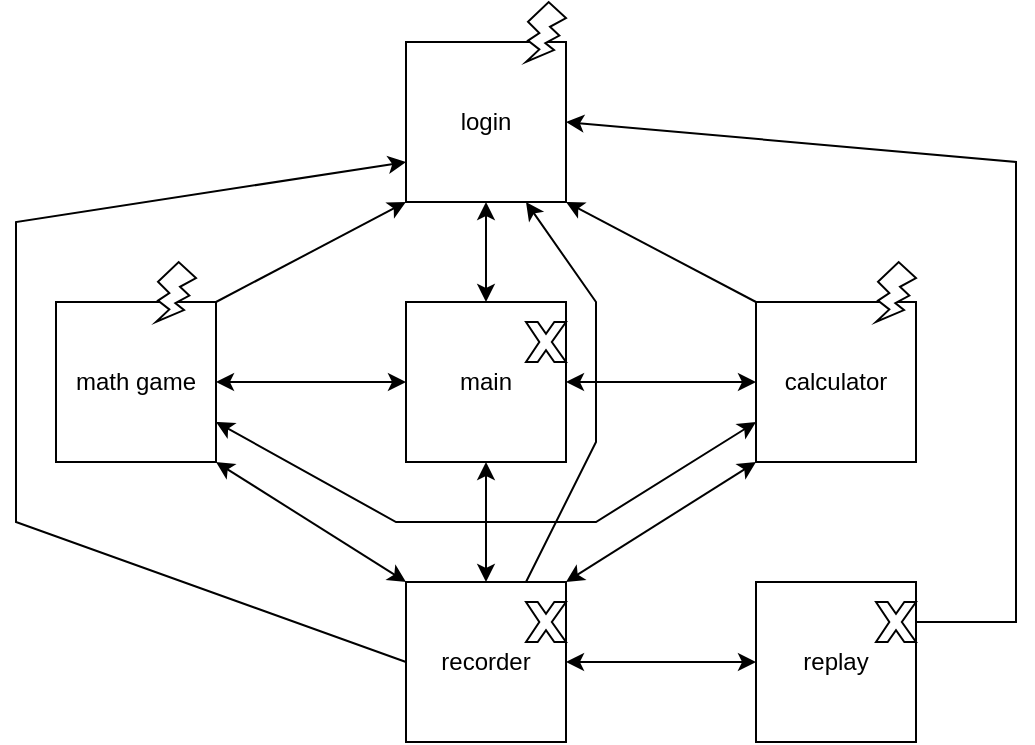 <mxfile version="22.0.8" type="github">
  <diagram name="Page-1" id="O4itmdZXXenkCTsMmOrq">
    <mxGraphModel dx="786" dy="459" grid="1" gridSize="10" guides="1" tooltips="1" connect="1" arrows="1" fold="1" page="1" pageScale="1" pageWidth="850" pageHeight="1100" math="0" shadow="0">
      <root>
        <mxCell id="0" />
        <mxCell id="1" parent="0" />
        <mxCell id="TDXqMBg0njF78tLns0CH-1" value="recorder" style="whiteSpace=wrap;html=1;aspect=fixed;" parent="1" vertex="1">
          <mxGeometry x="385" y="350" width="80" height="80" as="geometry" />
        </mxCell>
        <mxCell id="TDXqMBg0njF78tLns0CH-2" value="login" style="whiteSpace=wrap;html=1;aspect=fixed;" parent="1" vertex="1">
          <mxGeometry x="385" y="80" width="80" height="80" as="geometry" />
        </mxCell>
        <mxCell id="TDXqMBg0njF78tLns0CH-3" value="math game" style="whiteSpace=wrap;html=1;aspect=fixed;" parent="1" vertex="1">
          <mxGeometry x="210" y="210" width="80" height="80" as="geometry" />
        </mxCell>
        <mxCell id="TDXqMBg0njF78tLns0CH-4" value="calculator" style="whiteSpace=wrap;html=1;aspect=fixed;" parent="1" vertex="1">
          <mxGeometry x="560" y="210" width="80" height="80" as="geometry" />
        </mxCell>
        <mxCell id="TDXqMBg0njF78tLns0CH-5" value="replay" style="whiteSpace=wrap;html=1;aspect=fixed;" parent="1" vertex="1">
          <mxGeometry x="560" y="350" width="80" height="80" as="geometry" />
        </mxCell>
        <mxCell id="TDXqMBg0njF78tLns0CH-6" value="main" style="whiteSpace=wrap;html=1;aspect=fixed;" parent="1" vertex="1">
          <mxGeometry x="385" y="210" width="80" height="80" as="geometry" />
        </mxCell>
        <mxCell id="TDXqMBg0njF78tLns0CH-8" value="" style="endArrow=classic;startArrow=classic;html=1;rounded=0;entryX=0.5;entryY=0;entryDx=0;entryDy=0;exitX=0.5;exitY=1;exitDx=0;exitDy=0;" parent="1" source="TDXqMBg0njF78tLns0CH-6" target="TDXqMBg0njF78tLns0CH-1" edge="1">
          <mxGeometry width="50" height="50" relative="1" as="geometry">
            <mxPoint x="390" y="320" as="sourcePoint" />
            <mxPoint x="430" y="270" as="targetPoint" />
          </mxGeometry>
        </mxCell>
        <mxCell id="TDXqMBg0njF78tLns0CH-9" value="" style="endArrow=classic;startArrow=classic;html=1;rounded=0;entryX=0.5;entryY=1;entryDx=0;entryDy=0;exitX=0.5;exitY=0;exitDx=0;exitDy=0;" parent="1" source="TDXqMBg0njF78tLns0CH-6" target="TDXqMBg0njF78tLns0CH-2" edge="1">
          <mxGeometry width="50" height="50" relative="1" as="geometry">
            <mxPoint x="380" y="320" as="sourcePoint" />
            <mxPoint x="430" y="270" as="targetPoint" />
          </mxGeometry>
        </mxCell>
        <mxCell id="TDXqMBg0njF78tLns0CH-10" value="" style="endArrow=classic;startArrow=classic;html=1;rounded=0;exitX=1;exitY=0.5;exitDx=0;exitDy=0;entryX=0;entryY=0.5;entryDx=0;entryDy=0;" parent="1" source="TDXqMBg0njF78tLns0CH-3" target="TDXqMBg0njF78tLns0CH-6" edge="1">
          <mxGeometry width="50" height="50" relative="1" as="geometry">
            <mxPoint x="380" y="320" as="sourcePoint" />
            <mxPoint x="430" y="270" as="targetPoint" />
          </mxGeometry>
        </mxCell>
        <mxCell id="TDXqMBg0njF78tLns0CH-11" value="" style="endArrow=classic;startArrow=classic;html=1;rounded=0;entryX=0;entryY=0.5;entryDx=0;entryDy=0;exitX=1;exitY=0.5;exitDx=0;exitDy=0;" parent="1" source="TDXqMBg0njF78tLns0CH-6" target="TDXqMBg0njF78tLns0CH-4" edge="1">
          <mxGeometry width="50" height="50" relative="1" as="geometry">
            <mxPoint x="380" y="320" as="sourcePoint" />
            <mxPoint x="430" y="270" as="targetPoint" />
          </mxGeometry>
        </mxCell>
        <mxCell id="TDXqMBg0njF78tLns0CH-12" value="" style="endArrow=classic;startArrow=classic;html=1;rounded=0;entryX=0;entryY=0.5;entryDx=0;entryDy=0;exitX=1;exitY=0.5;exitDx=0;exitDy=0;" parent="1" source="TDXqMBg0njF78tLns0CH-1" target="TDXqMBg0njF78tLns0CH-5" edge="1">
          <mxGeometry width="50" height="50" relative="1" as="geometry">
            <mxPoint x="380" y="320" as="sourcePoint" />
            <mxPoint x="430" y="270" as="targetPoint" />
          </mxGeometry>
        </mxCell>
        <mxCell id="TDXqMBg0njF78tLns0CH-13" value="" style="endArrow=classic;html=1;rounded=0;exitX=1;exitY=0;exitDx=0;exitDy=0;entryX=0;entryY=1;entryDx=0;entryDy=0;" parent="1" source="TDXqMBg0njF78tLns0CH-3" target="TDXqMBg0njF78tLns0CH-2" edge="1">
          <mxGeometry width="50" height="50" relative="1" as="geometry">
            <mxPoint x="380" y="320" as="sourcePoint" />
            <mxPoint x="430" y="270" as="targetPoint" />
          </mxGeometry>
        </mxCell>
        <mxCell id="TDXqMBg0njF78tLns0CH-14" value="" style="endArrow=classic;html=1;rounded=0;exitX=0;exitY=0;exitDx=0;exitDy=0;entryX=1;entryY=1;entryDx=0;entryDy=0;" parent="1" source="TDXqMBg0njF78tLns0CH-4" target="TDXqMBg0njF78tLns0CH-2" edge="1">
          <mxGeometry width="50" height="50" relative="1" as="geometry">
            <mxPoint x="380" y="320" as="sourcePoint" />
            <mxPoint x="430" y="270" as="targetPoint" />
          </mxGeometry>
        </mxCell>
        <mxCell id="TDXqMBg0njF78tLns0CH-15" value="" style="endArrow=classic;html=1;rounded=0;exitX=0;exitY=0.5;exitDx=0;exitDy=0;entryX=0;entryY=0.75;entryDx=0;entryDy=0;" parent="1" source="TDXqMBg0njF78tLns0CH-1" target="TDXqMBg0njF78tLns0CH-2" edge="1">
          <mxGeometry width="50" height="50" relative="1" as="geometry">
            <mxPoint x="380" y="320" as="sourcePoint" />
            <mxPoint x="200" y="110" as="targetPoint" />
            <Array as="points">
              <mxPoint x="190" y="320" />
              <mxPoint x="190" y="170" />
            </Array>
          </mxGeometry>
        </mxCell>
        <mxCell id="TDXqMBg0njF78tLns0CH-16" value="" style="endArrow=classic;html=1;rounded=0;entryX=1;entryY=0.5;entryDx=0;entryDy=0;exitX=1;exitY=0.25;exitDx=0;exitDy=0;" parent="1" source="TDXqMBg0njF78tLns0CH-5" target="TDXqMBg0njF78tLns0CH-2" edge="1">
          <mxGeometry width="50" height="50" relative="1" as="geometry">
            <mxPoint x="380" y="320" as="sourcePoint" />
            <mxPoint x="430" y="270" as="targetPoint" />
            <Array as="points">
              <mxPoint x="690" y="370" />
              <mxPoint x="690" y="140" />
            </Array>
          </mxGeometry>
        </mxCell>
        <mxCell id="TDXqMBg0njF78tLns0CH-17" value="" style="endArrow=classic;startArrow=classic;html=1;rounded=0;exitX=1;exitY=1;exitDx=0;exitDy=0;entryX=0;entryY=0;entryDx=0;entryDy=0;" parent="1" source="TDXqMBg0njF78tLns0CH-3" target="TDXqMBg0njF78tLns0CH-1" edge="1">
          <mxGeometry width="50" height="50" relative="1" as="geometry">
            <mxPoint x="380" y="320" as="sourcePoint" />
            <mxPoint x="430" y="270" as="targetPoint" />
          </mxGeometry>
        </mxCell>
        <mxCell id="TDXqMBg0njF78tLns0CH-18" value="" style="endArrow=classic;startArrow=classic;html=1;rounded=0;entryX=0;entryY=1;entryDx=0;entryDy=0;exitX=1;exitY=0;exitDx=0;exitDy=0;" parent="1" source="TDXqMBg0njF78tLns0CH-1" target="TDXqMBg0njF78tLns0CH-4" edge="1">
          <mxGeometry width="50" height="50" relative="1" as="geometry">
            <mxPoint x="380" y="320" as="sourcePoint" />
            <mxPoint x="430" y="270" as="targetPoint" />
          </mxGeometry>
        </mxCell>
        <mxCell id="TDXqMBg0njF78tLns0CH-19" value="" style="endArrow=classic;startArrow=classic;html=1;rounded=0;exitX=1;exitY=0.75;exitDx=0;exitDy=0;entryX=0;entryY=0.75;entryDx=0;entryDy=0;" parent="1" source="TDXqMBg0njF78tLns0CH-3" target="TDXqMBg0njF78tLns0CH-4" edge="1">
          <mxGeometry width="50" height="50" relative="1" as="geometry">
            <mxPoint x="380" y="320" as="sourcePoint" />
            <mxPoint x="430" y="270" as="targetPoint" />
            <Array as="points">
              <mxPoint x="380" y="320" />
              <mxPoint x="480" y="320" />
            </Array>
          </mxGeometry>
        </mxCell>
        <mxCell id="TDXqMBg0njF78tLns0CH-20" value="" style="endArrow=classic;html=1;rounded=0;exitX=0.75;exitY=0;exitDx=0;exitDy=0;entryX=0.75;entryY=1;entryDx=0;entryDy=0;" parent="1" source="TDXqMBg0njF78tLns0CH-1" target="TDXqMBg0njF78tLns0CH-2" edge="1">
          <mxGeometry width="50" height="50" relative="1" as="geometry">
            <mxPoint x="440" y="330" as="sourcePoint" />
            <mxPoint x="430" y="270" as="targetPoint" />
            <Array as="points">
              <mxPoint x="480" y="280" />
              <mxPoint x="480" y="210" />
            </Array>
          </mxGeometry>
        </mxCell>
        <mxCell id="ZaIBu5iuK3KkBx8ZM4B3-6" value="" style="verticalLabelPosition=bottom;verticalAlign=top;html=1;shape=mxgraph.basic.x" vertex="1" parent="1">
          <mxGeometry x="445" y="220" width="20" height="20" as="geometry" />
        </mxCell>
        <mxCell id="ZaIBu5iuK3KkBx8ZM4B3-8" value="" style="verticalLabelPosition=bottom;verticalAlign=top;html=1;shape=mxgraph.basic.x" vertex="1" parent="1">
          <mxGeometry x="445" y="360" width="20" height="20" as="geometry" />
        </mxCell>
        <mxCell id="ZaIBu5iuK3KkBx8ZM4B3-12" value="" style="verticalLabelPosition=bottom;verticalAlign=top;html=1;shape=mxgraph.basic.x" vertex="1" parent="1">
          <mxGeometry x="620" y="360" width="20" height="20" as="geometry" />
        </mxCell>
        <mxCell id="ZaIBu5iuK3KkBx8ZM4B3-19" value="" style="verticalLabelPosition=bottom;verticalAlign=top;html=1;shape=mxgraph.basic.flash" vertex="1" parent="1">
          <mxGeometry x="620" y="190" width="20" height="30" as="geometry" />
        </mxCell>
        <mxCell id="ZaIBu5iuK3KkBx8ZM4B3-22" value="" style="verticalLabelPosition=bottom;verticalAlign=top;html=1;shape=mxgraph.basic.flash" vertex="1" parent="1">
          <mxGeometry x="445" y="60" width="20" height="30" as="geometry" />
        </mxCell>
        <mxCell id="ZaIBu5iuK3KkBx8ZM4B3-23" value="" style="verticalLabelPosition=bottom;verticalAlign=top;html=1;shape=mxgraph.basic.flash" vertex="1" parent="1">
          <mxGeometry x="260" y="190" width="20" height="30" as="geometry" />
        </mxCell>
      </root>
    </mxGraphModel>
  </diagram>
</mxfile>
